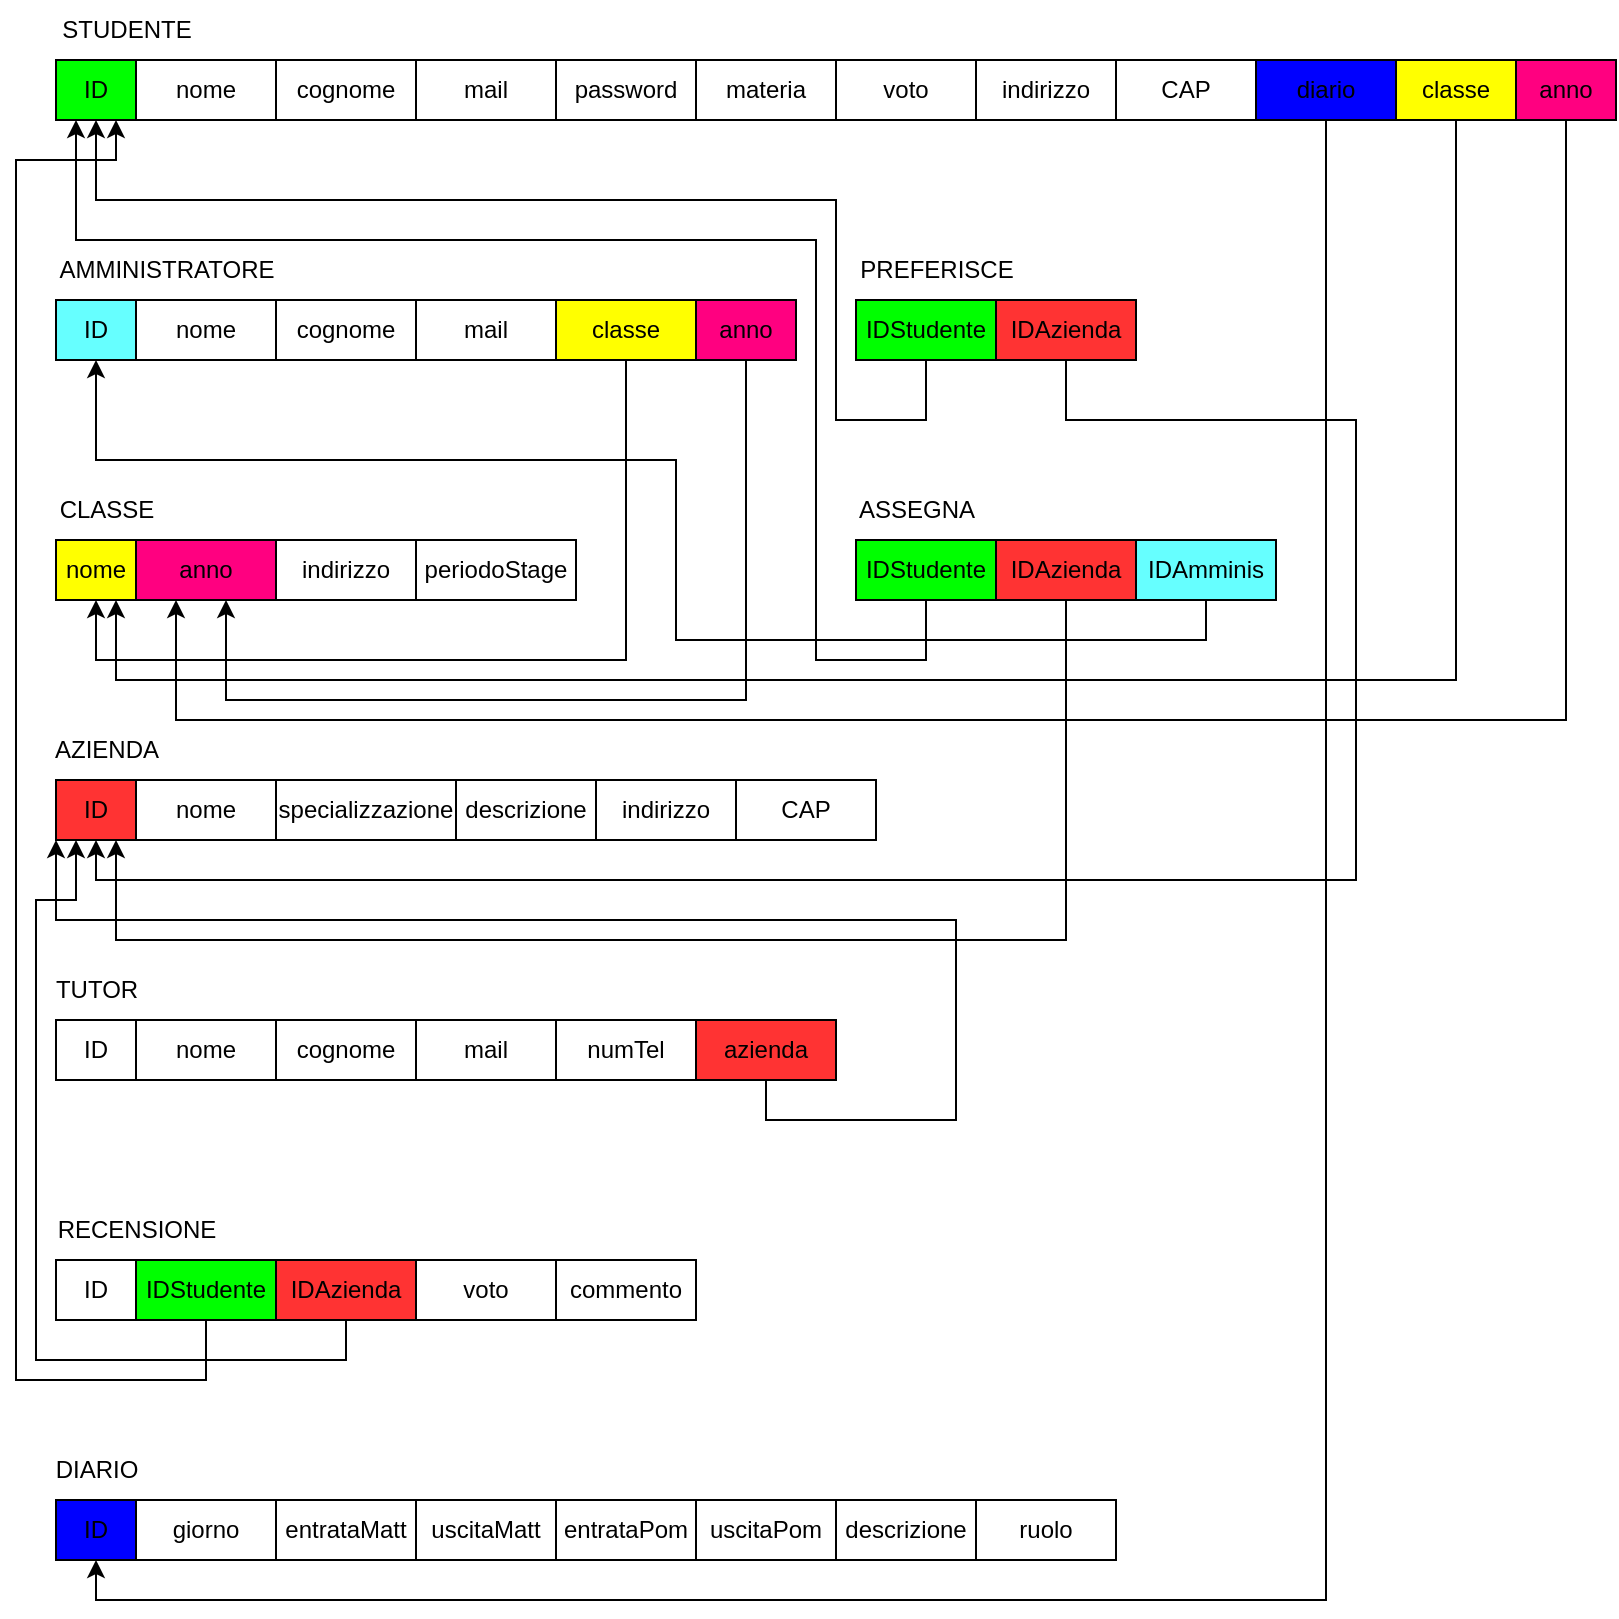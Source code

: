 <mxfile version="24.0.1" type="device">
  <diagram name="Pagina-1" id="FaraXxG8khgE2FI0JZpe">
    <mxGraphModel dx="1290" dy="558" grid="1" gridSize="10" guides="1" tooltips="1" connect="1" arrows="1" fold="1" page="1" pageScale="1" pageWidth="827" pageHeight="1169" math="0" shadow="0">
      <root>
        <mxCell id="0" />
        <mxCell id="1" parent="0" />
        <mxCell id="bKmc23ovCByHPiUJgdwD-1" value="ID" style="rounded=0;whiteSpace=wrap;html=1;fillColor=#00FF00;" parent="1" vertex="1">
          <mxGeometry x="40" y="40" width="40" height="30" as="geometry" />
        </mxCell>
        <mxCell id="bKmc23ovCByHPiUJgdwD-2" value="nome" style="rounded=0;whiteSpace=wrap;html=1;" parent="1" vertex="1">
          <mxGeometry x="80" y="40" width="70" height="30" as="geometry" />
        </mxCell>
        <mxCell id="bKmc23ovCByHPiUJgdwD-3" value="cognome" style="rounded=0;whiteSpace=wrap;html=1;" parent="1" vertex="1">
          <mxGeometry x="150" y="40" width="70" height="30" as="geometry" />
        </mxCell>
        <mxCell id="bKmc23ovCByHPiUJgdwD-4" value="password" style="rounded=0;whiteSpace=wrap;html=1;" parent="1" vertex="1">
          <mxGeometry x="290" y="40" width="70" height="30" as="geometry" />
        </mxCell>
        <mxCell id="bKmc23ovCByHPiUJgdwD-5" value="voto" style="rounded=0;whiteSpace=wrap;html=1;" parent="1" vertex="1">
          <mxGeometry x="430" y="40" width="70" height="30" as="geometry" />
        </mxCell>
        <mxCell id="bKmc23ovCByHPiUJgdwD-6" value="mail" style="rounded=0;whiteSpace=wrap;html=1;" parent="1" vertex="1">
          <mxGeometry x="220" y="40" width="70" height="30" as="geometry" />
        </mxCell>
        <mxCell id="bKmc23ovCByHPiUJgdwD-7" value="materia" style="rounded=0;whiteSpace=wrap;html=1;" parent="1" vertex="1">
          <mxGeometry x="360" y="40" width="70" height="30" as="geometry" />
        </mxCell>
        <mxCell id="bKmc23ovCByHPiUJgdwD-8" value="CAP" style="rounded=0;whiteSpace=wrap;html=1;" parent="1" vertex="1">
          <mxGeometry x="570" y="40" width="70" height="30" as="geometry" />
        </mxCell>
        <mxCell id="bKmc23ovCByHPiUJgdwD-9" value="indirizzo" style="rounded=0;whiteSpace=wrap;html=1;" parent="1" vertex="1">
          <mxGeometry x="500" y="40" width="70" height="30" as="geometry" />
        </mxCell>
        <mxCell id="bKmc23ovCByHPiUJgdwD-170" style="edgeStyle=orthogonalEdgeStyle;rounded=0;orthogonalLoop=1;jettySize=auto;html=1;exitX=0.5;exitY=1;exitDx=0;exitDy=0;entryX=0.75;entryY=1;entryDx=0;entryDy=0;" parent="1" source="bKmc23ovCByHPiUJgdwD-12" target="bKmc23ovCByHPiUJgdwD-100" edge="1">
          <mxGeometry relative="1" as="geometry">
            <Array as="points">
              <mxPoint x="740" y="350" />
              <mxPoint x="70" y="350" />
            </Array>
          </mxGeometry>
        </mxCell>
        <mxCell id="bKmc23ovCByHPiUJgdwD-12" value="classe" style="rounded=0;whiteSpace=wrap;html=1;fillColor=#FFFF00;" parent="1" vertex="1">
          <mxGeometry x="710" y="40" width="60" height="30" as="geometry" />
        </mxCell>
        <mxCell id="bKmc23ovCByHPiUJgdwD-176" style="edgeStyle=orthogonalEdgeStyle;rounded=0;orthogonalLoop=1;jettySize=auto;html=1;exitX=0.5;exitY=1;exitDx=0;exitDy=0;entryX=0.5;entryY=1;entryDx=0;entryDy=0;" parent="1" source="bKmc23ovCByHPiUJgdwD-13" target="bKmc23ovCByHPiUJgdwD-124" edge="1">
          <mxGeometry relative="1" as="geometry" />
        </mxCell>
        <mxCell id="bKmc23ovCByHPiUJgdwD-13" value="diario" style="rounded=0;whiteSpace=wrap;html=1;fillColor=#0000FF;" parent="1" vertex="1">
          <mxGeometry x="640" y="40" width="70" height="30" as="geometry" />
        </mxCell>
        <mxCell id="bKmc23ovCByHPiUJgdwD-14" value="STUDENTE" style="text;html=1;align=center;verticalAlign=middle;resizable=0;points=[];autosize=1;strokeColor=none;fillColor=none;" parent="1" vertex="1">
          <mxGeometry x="30" y="10" width="90" height="30" as="geometry" />
        </mxCell>
        <mxCell id="bKmc23ovCByHPiUJgdwD-64" value="ID" style="rounded=0;whiteSpace=wrap;html=1;" parent="1" vertex="1">
          <mxGeometry x="40" y="640" width="40" height="30" as="geometry" />
        </mxCell>
        <mxCell id="bKmc23ovCByHPiUJgdwD-169" style="edgeStyle=orthogonalEdgeStyle;rounded=0;orthogonalLoop=1;jettySize=auto;html=1;exitX=0.5;exitY=1;exitDx=0;exitDy=0;entryX=0.75;entryY=1;entryDx=0;entryDy=0;" parent="1" source="bKmc23ovCByHPiUJgdwD-65" target="bKmc23ovCByHPiUJgdwD-1" edge="1">
          <mxGeometry relative="1" as="geometry">
            <Array as="points">
              <mxPoint x="115" y="700" />
              <mxPoint x="20" y="700" />
              <mxPoint x="20" y="90" />
              <mxPoint x="70" y="90" />
            </Array>
          </mxGeometry>
        </mxCell>
        <mxCell id="bKmc23ovCByHPiUJgdwD-65" value="IDStudente" style="rounded=0;whiteSpace=wrap;html=1;fillColor=#00FF00;" parent="1" vertex="1">
          <mxGeometry x="80" y="640" width="70" height="30" as="geometry" />
        </mxCell>
        <mxCell id="bKmc23ovCByHPiUJgdwD-174" style="edgeStyle=orthogonalEdgeStyle;rounded=0;orthogonalLoop=1;jettySize=auto;html=1;exitX=0.5;exitY=1;exitDx=0;exitDy=0;entryX=0.25;entryY=1;entryDx=0;entryDy=0;" parent="1" source="bKmc23ovCByHPiUJgdwD-66" target="bKmc23ovCByHPiUJgdwD-88" edge="1">
          <mxGeometry relative="1" as="geometry">
            <Array as="points">
              <mxPoint x="185" y="690" />
              <mxPoint x="30" y="690" />
              <mxPoint x="30" y="460" />
              <mxPoint x="50" y="460" />
            </Array>
          </mxGeometry>
        </mxCell>
        <mxCell id="bKmc23ovCByHPiUJgdwD-66" value="IDAzienda" style="rounded=0;whiteSpace=wrap;html=1;fillColor=#FF3333;" parent="1" vertex="1">
          <mxGeometry x="150" y="640" width="70" height="30" as="geometry" />
        </mxCell>
        <mxCell id="bKmc23ovCByHPiUJgdwD-68" value="voto" style="rounded=0;whiteSpace=wrap;html=1;" parent="1" vertex="1">
          <mxGeometry x="220" y="640" width="70" height="30" as="geometry" />
        </mxCell>
        <mxCell id="bKmc23ovCByHPiUJgdwD-72" value="commento" style="rounded=0;whiteSpace=wrap;html=1;" parent="1" vertex="1">
          <mxGeometry x="290" y="640" width="70" height="30" as="geometry" />
        </mxCell>
        <mxCell id="bKmc23ovCByHPiUJgdwD-75" value="RECENSIONE" style="text;html=1;align=center;verticalAlign=middle;resizable=0;points=[];autosize=1;strokeColor=none;fillColor=none;" parent="1" vertex="1">
          <mxGeometry x="30" y="610" width="100" height="30" as="geometry" />
        </mxCell>
        <mxCell id="bKmc23ovCByHPiUJgdwD-87" value="TUTOR" style="text;html=1;align=center;verticalAlign=middle;resizable=0;points=[];autosize=1;strokeColor=none;fillColor=none;" parent="1" vertex="1">
          <mxGeometry x="30" y="490" width="60" height="30" as="geometry" />
        </mxCell>
        <mxCell id="bKmc23ovCByHPiUJgdwD-88" value="ID" style="rounded=0;whiteSpace=wrap;html=1;fillColor=#FF3333;" parent="1" vertex="1">
          <mxGeometry x="40" y="400" width="40" height="30" as="geometry" />
        </mxCell>
        <mxCell id="bKmc23ovCByHPiUJgdwD-89" value="nome" style="rounded=0;whiteSpace=wrap;html=1;" parent="1" vertex="1">
          <mxGeometry x="80" y="400" width="70" height="30" as="geometry" />
        </mxCell>
        <mxCell id="bKmc23ovCByHPiUJgdwD-90" value="specializzazione" style="rounded=0;whiteSpace=wrap;html=1;" parent="1" vertex="1">
          <mxGeometry x="150" y="400" width="90" height="30" as="geometry" />
        </mxCell>
        <mxCell id="bKmc23ovCByHPiUJgdwD-91" value="descrizione" style="rounded=0;whiteSpace=wrap;html=1;" parent="1" vertex="1">
          <mxGeometry x="240" y="400" width="70" height="30" as="geometry" />
        </mxCell>
        <mxCell id="bKmc23ovCByHPiUJgdwD-95" value="CAP" style="rounded=0;whiteSpace=wrap;html=1;" parent="1" vertex="1">
          <mxGeometry x="380" y="400" width="70" height="30" as="geometry" />
        </mxCell>
        <mxCell id="bKmc23ovCByHPiUJgdwD-96" value="indirizzo" style="rounded=0;whiteSpace=wrap;html=1;" parent="1" vertex="1">
          <mxGeometry x="310" y="400" width="70" height="30" as="geometry" />
        </mxCell>
        <mxCell id="bKmc23ovCByHPiUJgdwD-99" value="AZIENDA" style="text;html=1;align=center;verticalAlign=middle;resizable=0;points=[];autosize=1;strokeColor=none;fillColor=none;" parent="1" vertex="1">
          <mxGeometry x="30" y="370" width="70" height="30" as="geometry" />
        </mxCell>
        <mxCell id="bKmc23ovCByHPiUJgdwD-100" value="nome" style="rounded=0;whiteSpace=wrap;html=1;fillColor=#FFFF00;" parent="1" vertex="1">
          <mxGeometry x="40" y="280" width="40" height="30" as="geometry" />
        </mxCell>
        <mxCell id="bKmc23ovCByHPiUJgdwD-101" value="anno" style="rounded=0;whiteSpace=wrap;html=1;fillColor=#FF0080;" parent="1" vertex="1">
          <mxGeometry x="80" y="280" width="70" height="30" as="geometry" />
        </mxCell>
        <mxCell id="bKmc23ovCByHPiUJgdwD-102" value="indirizzo" style="rounded=0;whiteSpace=wrap;html=1;" parent="1" vertex="1">
          <mxGeometry x="150" y="280" width="70" height="30" as="geometry" />
        </mxCell>
        <mxCell id="bKmc23ovCByHPiUJgdwD-105" value="periodoStage" style="rounded=0;whiteSpace=wrap;html=1;" parent="1" vertex="1">
          <mxGeometry x="220" y="280" width="80" height="30" as="geometry" />
        </mxCell>
        <mxCell id="bKmc23ovCByHPiUJgdwD-111" value="CLASSE" style="text;html=1;align=center;verticalAlign=middle;resizable=0;points=[];autosize=1;strokeColor=none;fillColor=none;" parent="1" vertex="1">
          <mxGeometry x="30" y="250" width="70" height="30" as="geometry" />
        </mxCell>
        <mxCell id="bKmc23ovCByHPiUJgdwD-112" value="ID" style="rounded=0;whiteSpace=wrap;html=1;fillColor=#66FFFF;" parent="1" vertex="1">
          <mxGeometry x="40" y="160" width="40" height="30" as="geometry" />
        </mxCell>
        <mxCell id="bKmc23ovCByHPiUJgdwD-113" value="nome" style="rounded=0;whiteSpace=wrap;html=1;" parent="1" vertex="1">
          <mxGeometry x="80" y="160" width="70" height="30" as="geometry" />
        </mxCell>
        <mxCell id="bKmc23ovCByHPiUJgdwD-114" value="cognome" style="rounded=0;whiteSpace=wrap;html=1;" parent="1" vertex="1">
          <mxGeometry x="150" y="160" width="70" height="30" as="geometry" />
        </mxCell>
        <mxCell id="bKmc23ovCByHPiUJgdwD-117" value="mail" style="rounded=0;whiteSpace=wrap;html=1;" parent="1" vertex="1">
          <mxGeometry x="220" y="160" width="70" height="30" as="geometry" />
        </mxCell>
        <mxCell id="bKmc23ovCByHPiUJgdwD-171" style="edgeStyle=orthogonalEdgeStyle;rounded=0;orthogonalLoop=1;jettySize=auto;html=1;exitX=0.5;exitY=1;exitDx=0;exitDy=0;entryX=0.5;entryY=1;entryDx=0;entryDy=0;" parent="1" source="bKmc23ovCByHPiUJgdwD-121" target="bKmc23ovCByHPiUJgdwD-100" edge="1">
          <mxGeometry relative="1" as="geometry">
            <Array as="points">
              <mxPoint x="325" y="340" />
              <mxPoint x="60" y="340" />
            </Array>
          </mxGeometry>
        </mxCell>
        <mxCell id="bKmc23ovCByHPiUJgdwD-121" value="classe" style="rounded=0;whiteSpace=wrap;html=1;fillColor=#FFFF00;" parent="1" vertex="1">
          <mxGeometry x="290" y="160" width="70" height="30" as="geometry" />
        </mxCell>
        <mxCell id="bKmc23ovCByHPiUJgdwD-123" value="AMMINISTRATORE" style="text;html=1;align=center;verticalAlign=middle;resizable=0;points=[];autosize=1;strokeColor=none;fillColor=none;" parent="1" vertex="1">
          <mxGeometry x="30" y="130" width="130" height="30" as="geometry" />
        </mxCell>
        <mxCell id="bKmc23ovCByHPiUJgdwD-124" value="ID" style="rounded=0;whiteSpace=wrap;html=1;fillColor=#0000FF;" parent="1" vertex="1">
          <mxGeometry x="40" y="760" width="40" height="30" as="geometry" />
        </mxCell>
        <mxCell id="bKmc23ovCByHPiUJgdwD-125" value="giorno" style="rounded=0;whiteSpace=wrap;html=1;" parent="1" vertex="1">
          <mxGeometry x="80" y="760" width="70" height="30" as="geometry" />
        </mxCell>
        <mxCell id="bKmc23ovCByHPiUJgdwD-126" value="entrataMatt" style="rounded=0;whiteSpace=wrap;html=1;" parent="1" vertex="1">
          <mxGeometry x="150" y="760" width="70" height="30" as="geometry" />
        </mxCell>
        <mxCell id="bKmc23ovCByHPiUJgdwD-127" value="entrataPom" style="rounded=0;whiteSpace=wrap;html=1;" parent="1" vertex="1">
          <mxGeometry x="290" y="760" width="70" height="30" as="geometry" />
        </mxCell>
        <mxCell id="bKmc23ovCByHPiUJgdwD-128" value="descrizione" style="rounded=0;whiteSpace=wrap;html=1;" parent="1" vertex="1">
          <mxGeometry x="430" y="760" width="70" height="30" as="geometry" />
        </mxCell>
        <mxCell id="bKmc23ovCByHPiUJgdwD-129" value="uscitaMatt" style="rounded=0;whiteSpace=wrap;html=1;" parent="1" vertex="1">
          <mxGeometry x="220" y="760" width="70" height="30" as="geometry" />
        </mxCell>
        <mxCell id="bKmc23ovCByHPiUJgdwD-130" value="uscitaPom" style="rounded=0;whiteSpace=wrap;html=1;" parent="1" vertex="1">
          <mxGeometry x="360" y="760" width="70" height="30" as="geometry" />
        </mxCell>
        <mxCell id="bKmc23ovCByHPiUJgdwD-132" value="ruolo" style="rounded=0;whiteSpace=wrap;html=1;" parent="1" vertex="1">
          <mxGeometry x="500" y="760" width="70" height="30" as="geometry" />
        </mxCell>
        <mxCell id="bKmc23ovCByHPiUJgdwD-135" value="DIARIO" style="text;html=1;align=center;verticalAlign=middle;resizable=0;points=[];autosize=1;strokeColor=none;fillColor=none;" parent="1" vertex="1">
          <mxGeometry x="30" y="730" width="60" height="30" as="geometry" />
        </mxCell>
        <mxCell id="bKmc23ovCByHPiUJgdwD-136" value="ID" style="rounded=0;whiteSpace=wrap;html=1;" parent="1" vertex="1">
          <mxGeometry x="40" y="520" width="40" height="30" as="geometry" />
        </mxCell>
        <mxCell id="bKmc23ovCByHPiUJgdwD-137" value="nome" style="rounded=0;whiteSpace=wrap;html=1;" parent="1" vertex="1">
          <mxGeometry x="80" y="520" width="70" height="30" as="geometry" />
        </mxCell>
        <mxCell id="bKmc23ovCByHPiUJgdwD-138" value="cognome" style="rounded=0;whiteSpace=wrap;html=1;" parent="1" vertex="1">
          <mxGeometry x="150" y="520" width="70" height="30" as="geometry" />
        </mxCell>
        <mxCell id="bKmc23ovCByHPiUJgdwD-139" value="mail" style="rounded=0;whiteSpace=wrap;html=1;" parent="1" vertex="1">
          <mxGeometry x="220" y="520" width="70" height="30" as="geometry" />
        </mxCell>
        <mxCell id="bKmc23ovCByHPiUJgdwD-140" value="numTel" style="rounded=0;whiteSpace=wrap;html=1;" parent="1" vertex="1">
          <mxGeometry x="290" y="520" width="70" height="30" as="geometry" />
        </mxCell>
        <mxCell id="bKmc23ovCByHPiUJgdwD-175" style="edgeStyle=orthogonalEdgeStyle;rounded=0;orthogonalLoop=1;jettySize=auto;html=1;entryX=0;entryY=1;entryDx=0;entryDy=0;exitX=0.5;exitY=1;exitDx=0;exitDy=0;" parent="1" source="bKmc23ovCByHPiUJgdwD-141" target="bKmc23ovCByHPiUJgdwD-88" edge="1">
          <mxGeometry relative="1" as="geometry">
            <Array as="points">
              <mxPoint x="395" y="570" />
              <mxPoint x="490" y="570" />
              <mxPoint x="490" y="470" />
              <mxPoint x="40" y="470" />
            </Array>
          </mxGeometry>
        </mxCell>
        <mxCell id="bKmc23ovCByHPiUJgdwD-141" value="azienda" style="rounded=0;whiteSpace=wrap;html=1;fillColor=#FF3333;" parent="1" vertex="1">
          <mxGeometry x="360" y="520" width="70" height="30" as="geometry" />
        </mxCell>
        <mxCell id="bKmc23ovCByHPiUJgdwD-154" value="PREFERISCE" style="text;html=1;align=center;verticalAlign=middle;resizable=0;points=[];autosize=1;strokeColor=none;fillColor=none;" parent="1" vertex="1">
          <mxGeometry x="430" y="130" width="100" height="30" as="geometry" />
        </mxCell>
        <mxCell id="bKmc23ovCByHPiUJgdwD-160" value="ASSEGNA" style="text;html=1;align=center;verticalAlign=middle;resizable=0;points=[];autosize=1;strokeColor=none;fillColor=none;" parent="1" vertex="1">
          <mxGeometry x="430" y="250" width="80" height="30" as="geometry" />
        </mxCell>
        <mxCell id="bKmc23ovCByHPiUJgdwD-167" style="edgeStyle=orthogonalEdgeStyle;rounded=0;orthogonalLoop=1;jettySize=auto;html=1;exitX=0.5;exitY=1;exitDx=0;exitDy=0;entryX=0.5;entryY=1;entryDx=0;entryDy=0;" parent="1" source="bKmc23ovCByHPiUJgdwD-161" target="bKmc23ovCByHPiUJgdwD-1" edge="1">
          <mxGeometry relative="1" as="geometry">
            <Array as="points">
              <mxPoint x="475" y="220" />
              <mxPoint x="430" y="220" />
              <mxPoint x="430" y="110" />
              <mxPoint x="60" y="110" />
            </Array>
          </mxGeometry>
        </mxCell>
        <mxCell id="bKmc23ovCByHPiUJgdwD-161" value="IDStudente" style="rounded=0;whiteSpace=wrap;html=1;fillColor=#00FF00;" parent="1" vertex="1">
          <mxGeometry x="440" y="160" width="70" height="30" as="geometry" />
        </mxCell>
        <mxCell id="bKmc23ovCByHPiUJgdwD-172" style="edgeStyle=orthogonalEdgeStyle;rounded=0;orthogonalLoop=1;jettySize=auto;html=1;exitX=0.5;exitY=1;exitDx=0;exitDy=0;entryX=0.5;entryY=1;entryDx=0;entryDy=0;" parent="1" source="bKmc23ovCByHPiUJgdwD-162" target="bKmc23ovCByHPiUJgdwD-88" edge="1">
          <mxGeometry relative="1" as="geometry">
            <Array as="points">
              <mxPoint x="545" y="220" />
              <mxPoint x="690" y="220" />
              <mxPoint x="690" y="450" />
              <mxPoint x="60" y="450" />
            </Array>
          </mxGeometry>
        </mxCell>
        <mxCell id="bKmc23ovCByHPiUJgdwD-162" value="IDAzienda" style="rounded=0;whiteSpace=wrap;html=1;fillColor=#FF3333;" parent="1" vertex="1">
          <mxGeometry x="510" y="160" width="70" height="30" as="geometry" />
        </mxCell>
        <mxCell id="bKmc23ovCByHPiUJgdwD-168" style="edgeStyle=orthogonalEdgeStyle;rounded=0;orthogonalLoop=1;jettySize=auto;html=1;exitX=0.5;exitY=1;exitDx=0;exitDy=0;entryX=0.25;entryY=1;entryDx=0;entryDy=0;" parent="1" source="bKmc23ovCByHPiUJgdwD-163" target="bKmc23ovCByHPiUJgdwD-1" edge="1">
          <mxGeometry relative="1" as="geometry">
            <Array as="points">
              <mxPoint x="475" y="340" />
              <mxPoint x="420" y="340" />
              <mxPoint x="420" y="130" />
              <mxPoint x="50" y="130" />
            </Array>
          </mxGeometry>
        </mxCell>
        <mxCell id="bKmc23ovCByHPiUJgdwD-163" value="IDStudente" style="rounded=0;whiteSpace=wrap;html=1;fillColor=#00FF00;" parent="1" vertex="1">
          <mxGeometry x="440" y="280" width="70" height="30" as="geometry" />
        </mxCell>
        <mxCell id="bKmc23ovCByHPiUJgdwD-173" style="edgeStyle=orthogonalEdgeStyle;rounded=0;orthogonalLoop=1;jettySize=auto;html=1;exitX=0.5;exitY=1;exitDx=0;exitDy=0;entryX=0.75;entryY=1;entryDx=0;entryDy=0;" parent="1" source="bKmc23ovCByHPiUJgdwD-164" target="bKmc23ovCByHPiUJgdwD-88" edge="1">
          <mxGeometry relative="1" as="geometry">
            <Array as="points">
              <mxPoint x="545" y="480" />
              <mxPoint x="70" y="480" />
            </Array>
          </mxGeometry>
        </mxCell>
        <mxCell id="bKmc23ovCByHPiUJgdwD-164" value="IDAzienda" style="rounded=0;whiteSpace=wrap;html=1;fillColor=#FF3333;" parent="1" vertex="1">
          <mxGeometry x="510" y="280" width="70" height="30" as="geometry" />
        </mxCell>
        <mxCell id="bKmc23ovCByHPiUJgdwD-177" style="edgeStyle=orthogonalEdgeStyle;rounded=0;orthogonalLoop=1;jettySize=auto;html=1;entryX=0.5;entryY=1;entryDx=0;entryDy=0;exitX=0.5;exitY=1;exitDx=0;exitDy=0;" parent="1" source="bKmc23ovCByHPiUJgdwD-165" target="bKmc23ovCByHPiUJgdwD-112" edge="1">
          <mxGeometry relative="1" as="geometry">
            <Array as="points">
              <mxPoint x="615" y="330" />
              <mxPoint x="350" y="330" />
              <mxPoint x="350" y="240" />
              <mxPoint x="60" y="240" />
            </Array>
          </mxGeometry>
        </mxCell>
        <mxCell id="bKmc23ovCByHPiUJgdwD-165" value="IDAmminis" style="rounded=0;whiteSpace=wrap;html=1;fillColor=#66FFFF;" parent="1" vertex="1">
          <mxGeometry x="580" y="280" width="70" height="30" as="geometry" />
        </mxCell>
        <mxCell id="emnBRrmAYDnH4hSOznNv-4" style="edgeStyle=orthogonalEdgeStyle;rounded=0;orthogonalLoop=1;jettySize=auto;html=1;" edge="1" parent="1" source="emnBRrmAYDnH4hSOznNv-2">
          <mxGeometry relative="1" as="geometry">
            <mxPoint x="100" y="310" as="targetPoint" />
            <Array as="points">
              <mxPoint x="795" y="370" />
              <mxPoint x="100" y="370" />
              <mxPoint x="100" y="310" />
            </Array>
          </mxGeometry>
        </mxCell>
        <mxCell id="emnBRrmAYDnH4hSOznNv-2" value="anno" style="rounded=0;whiteSpace=wrap;html=1;fillColor=#FF0080;" vertex="1" parent="1">
          <mxGeometry x="770" y="40" width="50" height="30" as="geometry" />
        </mxCell>
        <mxCell id="emnBRrmAYDnH4hSOznNv-5" value="anno" style="rounded=0;whiteSpace=wrap;html=1;fillColor=#FF0080;" vertex="1" parent="1">
          <mxGeometry x="360" y="160" width="50" height="30" as="geometry" />
        </mxCell>
        <mxCell id="emnBRrmAYDnH4hSOznNv-7" style="edgeStyle=orthogonalEdgeStyle;rounded=0;orthogonalLoop=1;jettySize=auto;html=1;" edge="1" parent="1" source="emnBRrmAYDnH4hSOznNv-5">
          <mxGeometry relative="1" as="geometry">
            <mxPoint x="125" y="310" as="targetPoint" />
            <Array as="points">
              <mxPoint x="385" y="360" />
              <mxPoint x="125" y="360" />
            </Array>
          </mxGeometry>
        </mxCell>
      </root>
    </mxGraphModel>
  </diagram>
</mxfile>
